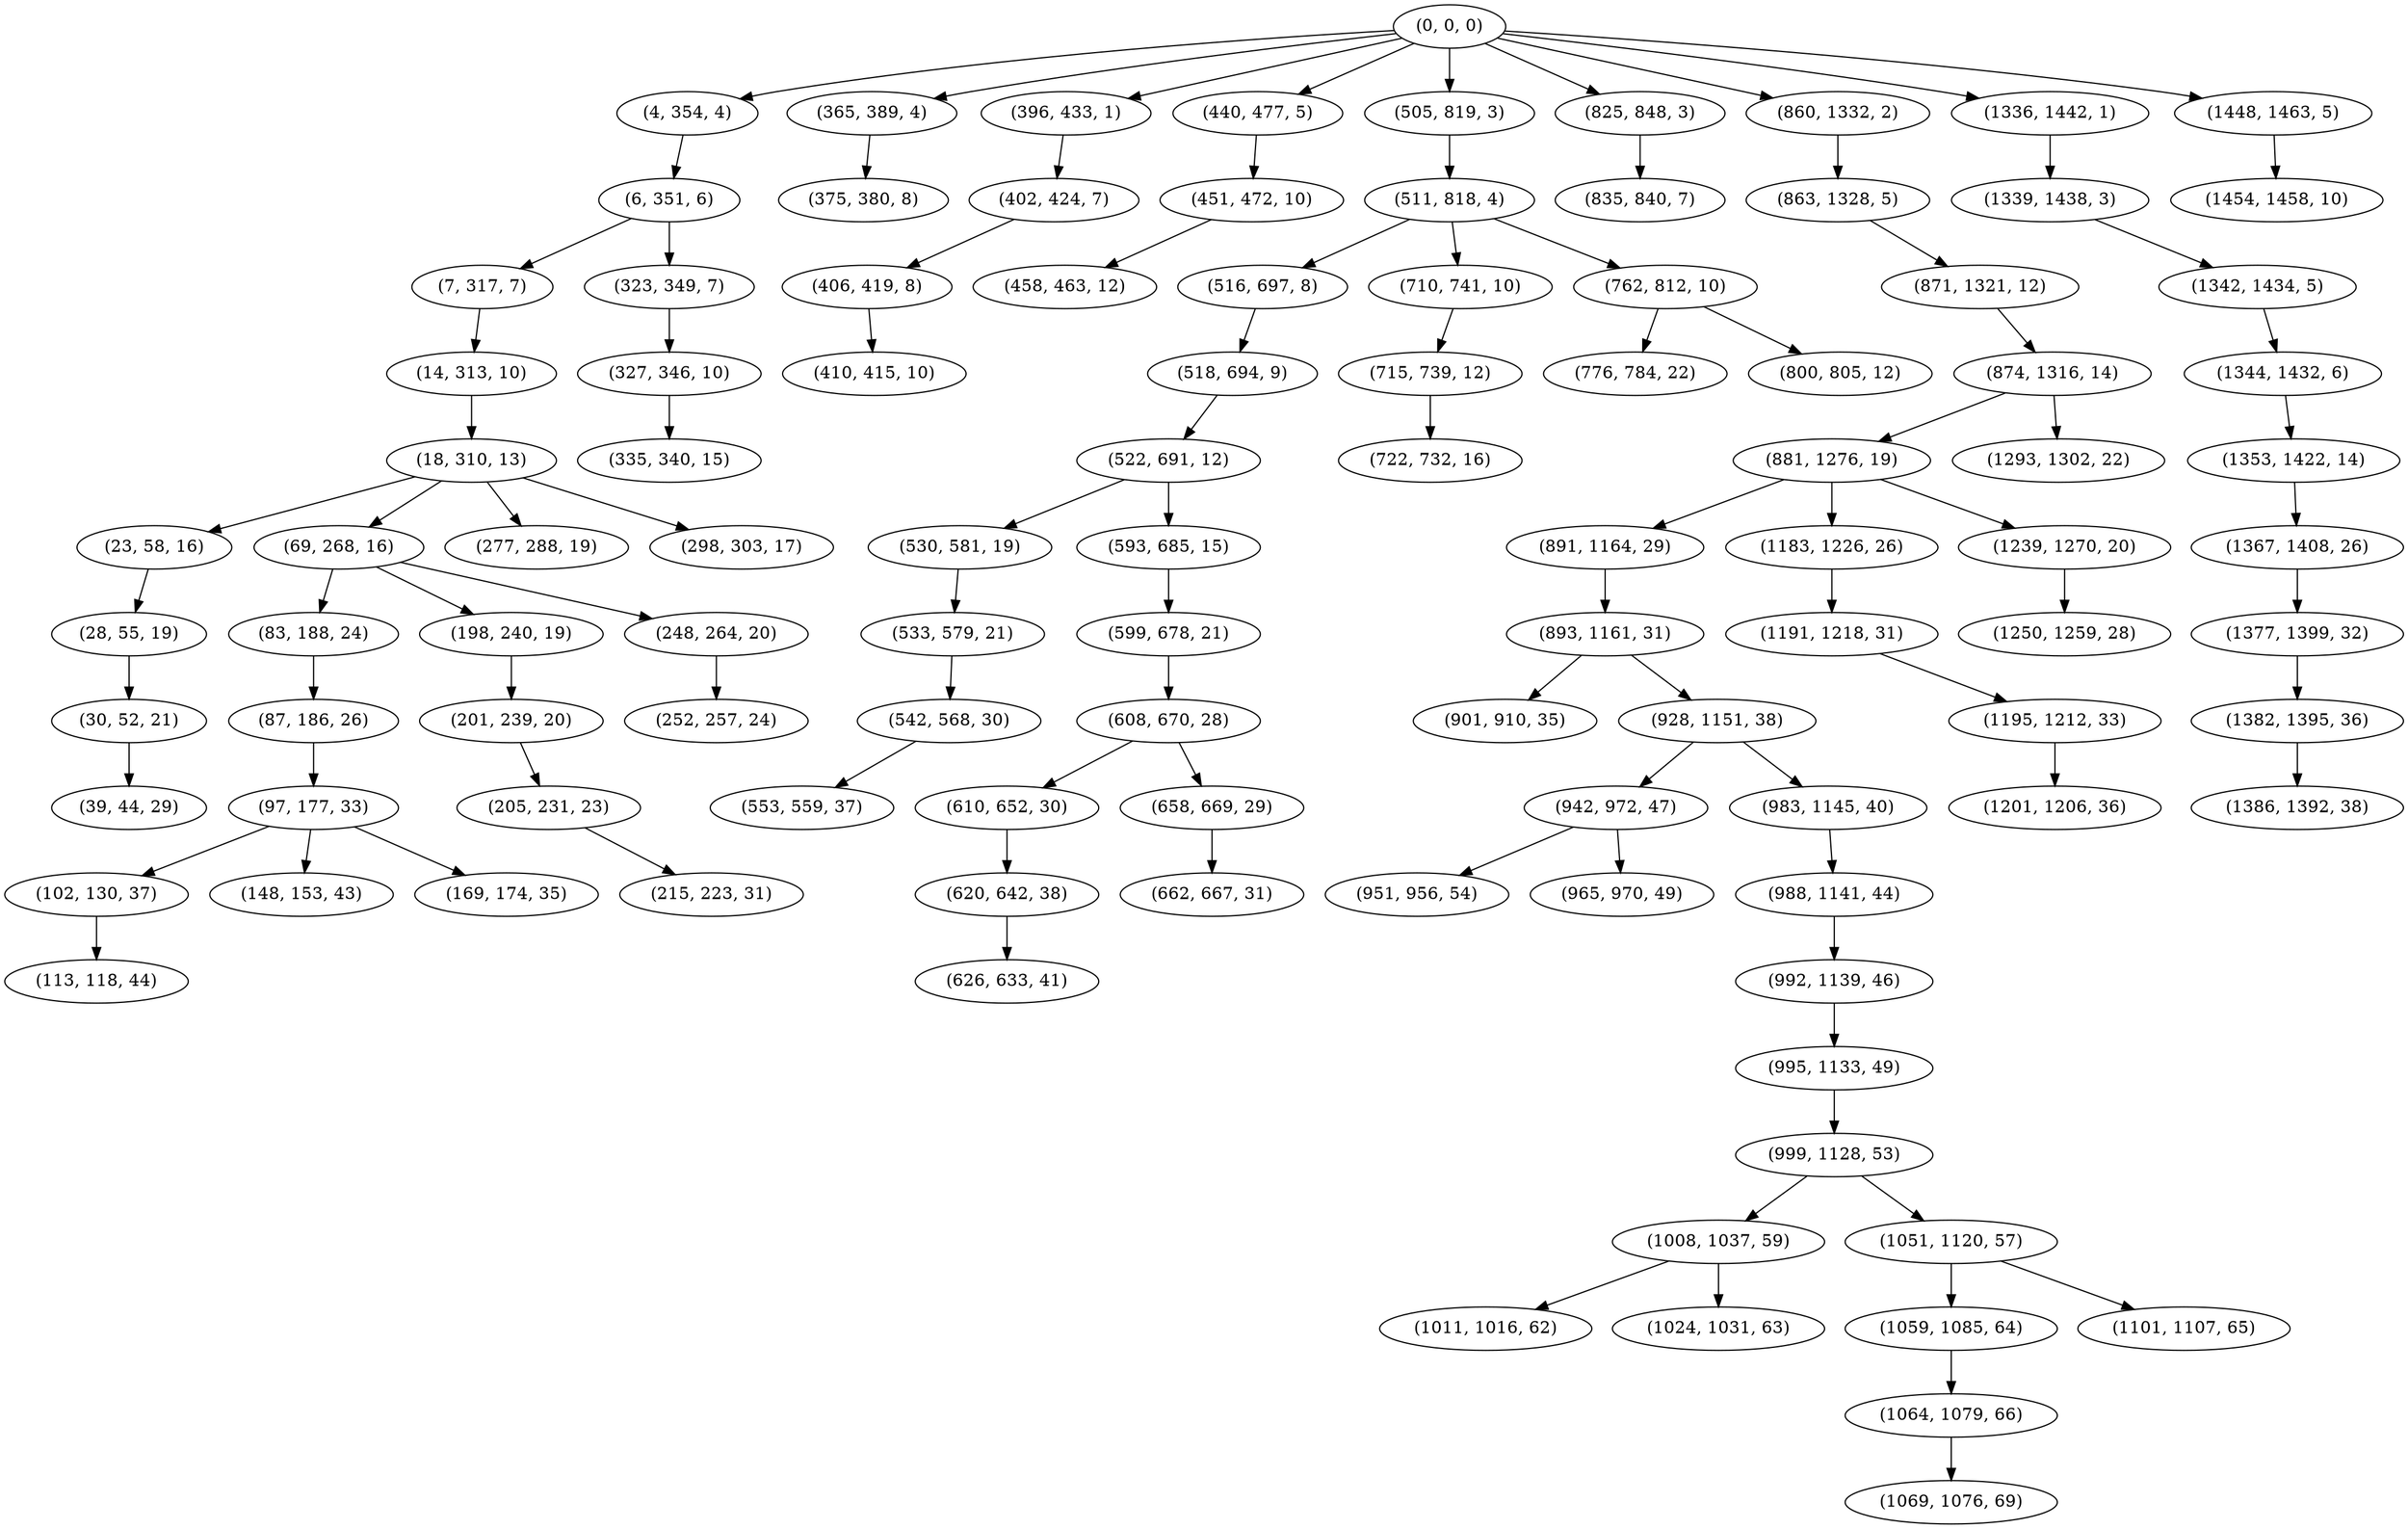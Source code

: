 digraph tree {
    "(0, 0, 0)";
    "(4, 354, 4)";
    "(6, 351, 6)";
    "(7, 317, 7)";
    "(14, 313, 10)";
    "(18, 310, 13)";
    "(23, 58, 16)";
    "(28, 55, 19)";
    "(30, 52, 21)";
    "(39, 44, 29)";
    "(69, 268, 16)";
    "(83, 188, 24)";
    "(87, 186, 26)";
    "(97, 177, 33)";
    "(102, 130, 37)";
    "(113, 118, 44)";
    "(148, 153, 43)";
    "(169, 174, 35)";
    "(198, 240, 19)";
    "(201, 239, 20)";
    "(205, 231, 23)";
    "(215, 223, 31)";
    "(248, 264, 20)";
    "(252, 257, 24)";
    "(277, 288, 19)";
    "(298, 303, 17)";
    "(323, 349, 7)";
    "(327, 346, 10)";
    "(335, 340, 15)";
    "(365, 389, 4)";
    "(375, 380, 8)";
    "(396, 433, 1)";
    "(402, 424, 7)";
    "(406, 419, 8)";
    "(410, 415, 10)";
    "(440, 477, 5)";
    "(451, 472, 10)";
    "(458, 463, 12)";
    "(505, 819, 3)";
    "(511, 818, 4)";
    "(516, 697, 8)";
    "(518, 694, 9)";
    "(522, 691, 12)";
    "(530, 581, 19)";
    "(533, 579, 21)";
    "(542, 568, 30)";
    "(553, 559, 37)";
    "(593, 685, 15)";
    "(599, 678, 21)";
    "(608, 670, 28)";
    "(610, 652, 30)";
    "(620, 642, 38)";
    "(626, 633, 41)";
    "(658, 669, 29)";
    "(662, 667, 31)";
    "(710, 741, 10)";
    "(715, 739, 12)";
    "(722, 732, 16)";
    "(762, 812, 10)";
    "(776, 784, 22)";
    "(800, 805, 12)";
    "(825, 848, 3)";
    "(835, 840, 7)";
    "(860, 1332, 2)";
    "(863, 1328, 5)";
    "(871, 1321, 12)";
    "(874, 1316, 14)";
    "(881, 1276, 19)";
    "(891, 1164, 29)";
    "(893, 1161, 31)";
    "(901, 910, 35)";
    "(928, 1151, 38)";
    "(942, 972, 47)";
    "(951, 956, 54)";
    "(965, 970, 49)";
    "(983, 1145, 40)";
    "(988, 1141, 44)";
    "(992, 1139, 46)";
    "(995, 1133, 49)";
    "(999, 1128, 53)";
    "(1008, 1037, 59)";
    "(1011, 1016, 62)";
    "(1024, 1031, 63)";
    "(1051, 1120, 57)";
    "(1059, 1085, 64)";
    "(1064, 1079, 66)";
    "(1069, 1076, 69)";
    "(1101, 1107, 65)";
    "(1183, 1226, 26)";
    "(1191, 1218, 31)";
    "(1195, 1212, 33)";
    "(1201, 1206, 36)";
    "(1239, 1270, 20)";
    "(1250, 1259, 28)";
    "(1293, 1302, 22)";
    "(1336, 1442, 1)";
    "(1339, 1438, 3)";
    "(1342, 1434, 5)";
    "(1344, 1432, 6)";
    "(1353, 1422, 14)";
    "(1367, 1408, 26)";
    "(1377, 1399, 32)";
    "(1382, 1395, 36)";
    "(1386, 1392, 38)";
    "(1448, 1463, 5)";
    "(1454, 1458, 10)";
    "(0, 0, 0)" -> "(4, 354, 4)";
    "(0, 0, 0)" -> "(365, 389, 4)";
    "(0, 0, 0)" -> "(396, 433, 1)";
    "(0, 0, 0)" -> "(440, 477, 5)";
    "(0, 0, 0)" -> "(505, 819, 3)";
    "(0, 0, 0)" -> "(825, 848, 3)";
    "(0, 0, 0)" -> "(860, 1332, 2)";
    "(0, 0, 0)" -> "(1336, 1442, 1)";
    "(0, 0, 0)" -> "(1448, 1463, 5)";
    "(4, 354, 4)" -> "(6, 351, 6)";
    "(6, 351, 6)" -> "(7, 317, 7)";
    "(6, 351, 6)" -> "(323, 349, 7)";
    "(7, 317, 7)" -> "(14, 313, 10)";
    "(14, 313, 10)" -> "(18, 310, 13)";
    "(18, 310, 13)" -> "(23, 58, 16)";
    "(18, 310, 13)" -> "(69, 268, 16)";
    "(18, 310, 13)" -> "(277, 288, 19)";
    "(18, 310, 13)" -> "(298, 303, 17)";
    "(23, 58, 16)" -> "(28, 55, 19)";
    "(28, 55, 19)" -> "(30, 52, 21)";
    "(30, 52, 21)" -> "(39, 44, 29)";
    "(69, 268, 16)" -> "(83, 188, 24)";
    "(69, 268, 16)" -> "(198, 240, 19)";
    "(69, 268, 16)" -> "(248, 264, 20)";
    "(83, 188, 24)" -> "(87, 186, 26)";
    "(87, 186, 26)" -> "(97, 177, 33)";
    "(97, 177, 33)" -> "(102, 130, 37)";
    "(97, 177, 33)" -> "(148, 153, 43)";
    "(97, 177, 33)" -> "(169, 174, 35)";
    "(102, 130, 37)" -> "(113, 118, 44)";
    "(198, 240, 19)" -> "(201, 239, 20)";
    "(201, 239, 20)" -> "(205, 231, 23)";
    "(205, 231, 23)" -> "(215, 223, 31)";
    "(248, 264, 20)" -> "(252, 257, 24)";
    "(323, 349, 7)" -> "(327, 346, 10)";
    "(327, 346, 10)" -> "(335, 340, 15)";
    "(365, 389, 4)" -> "(375, 380, 8)";
    "(396, 433, 1)" -> "(402, 424, 7)";
    "(402, 424, 7)" -> "(406, 419, 8)";
    "(406, 419, 8)" -> "(410, 415, 10)";
    "(440, 477, 5)" -> "(451, 472, 10)";
    "(451, 472, 10)" -> "(458, 463, 12)";
    "(505, 819, 3)" -> "(511, 818, 4)";
    "(511, 818, 4)" -> "(516, 697, 8)";
    "(511, 818, 4)" -> "(710, 741, 10)";
    "(511, 818, 4)" -> "(762, 812, 10)";
    "(516, 697, 8)" -> "(518, 694, 9)";
    "(518, 694, 9)" -> "(522, 691, 12)";
    "(522, 691, 12)" -> "(530, 581, 19)";
    "(522, 691, 12)" -> "(593, 685, 15)";
    "(530, 581, 19)" -> "(533, 579, 21)";
    "(533, 579, 21)" -> "(542, 568, 30)";
    "(542, 568, 30)" -> "(553, 559, 37)";
    "(593, 685, 15)" -> "(599, 678, 21)";
    "(599, 678, 21)" -> "(608, 670, 28)";
    "(608, 670, 28)" -> "(610, 652, 30)";
    "(608, 670, 28)" -> "(658, 669, 29)";
    "(610, 652, 30)" -> "(620, 642, 38)";
    "(620, 642, 38)" -> "(626, 633, 41)";
    "(658, 669, 29)" -> "(662, 667, 31)";
    "(710, 741, 10)" -> "(715, 739, 12)";
    "(715, 739, 12)" -> "(722, 732, 16)";
    "(762, 812, 10)" -> "(776, 784, 22)";
    "(762, 812, 10)" -> "(800, 805, 12)";
    "(825, 848, 3)" -> "(835, 840, 7)";
    "(860, 1332, 2)" -> "(863, 1328, 5)";
    "(863, 1328, 5)" -> "(871, 1321, 12)";
    "(871, 1321, 12)" -> "(874, 1316, 14)";
    "(874, 1316, 14)" -> "(881, 1276, 19)";
    "(874, 1316, 14)" -> "(1293, 1302, 22)";
    "(881, 1276, 19)" -> "(891, 1164, 29)";
    "(881, 1276, 19)" -> "(1183, 1226, 26)";
    "(881, 1276, 19)" -> "(1239, 1270, 20)";
    "(891, 1164, 29)" -> "(893, 1161, 31)";
    "(893, 1161, 31)" -> "(901, 910, 35)";
    "(893, 1161, 31)" -> "(928, 1151, 38)";
    "(928, 1151, 38)" -> "(942, 972, 47)";
    "(928, 1151, 38)" -> "(983, 1145, 40)";
    "(942, 972, 47)" -> "(951, 956, 54)";
    "(942, 972, 47)" -> "(965, 970, 49)";
    "(983, 1145, 40)" -> "(988, 1141, 44)";
    "(988, 1141, 44)" -> "(992, 1139, 46)";
    "(992, 1139, 46)" -> "(995, 1133, 49)";
    "(995, 1133, 49)" -> "(999, 1128, 53)";
    "(999, 1128, 53)" -> "(1008, 1037, 59)";
    "(999, 1128, 53)" -> "(1051, 1120, 57)";
    "(1008, 1037, 59)" -> "(1011, 1016, 62)";
    "(1008, 1037, 59)" -> "(1024, 1031, 63)";
    "(1051, 1120, 57)" -> "(1059, 1085, 64)";
    "(1051, 1120, 57)" -> "(1101, 1107, 65)";
    "(1059, 1085, 64)" -> "(1064, 1079, 66)";
    "(1064, 1079, 66)" -> "(1069, 1076, 69)";
    "(1183, 1226, 26)" -> "(1191, 1218, 31)";
    "(1191, 1218, 31)" -> "(1195, 1212, 33)";
    "(1195, 1212, 33)" -> "(1201, 1206, 36)";
    "(1239, 1270, 20)" -> "(1250, 1259, 28)";
    "(1336, 1442, 1)" -> "(1339, 1438, 3)";
    "(1339, 1438, 3)" -> "(1342, 1434, 5)";
    "(1342, 1434, 5)" -> "(1344, 1432, 6)";
    "(1344, 1432, 6)" -> "(1353, 1422, 14)";
    "(1353, 1422, 14)" -> "(1367, 1408, 26)";
    "(1367, 1408, 26)" -> "(1377, 1399, 32)";
    "(1377, 1399, 32)" -> "(1382, 1395, 36)";
    "(1382, 1395, 36)" -> "(1386, 1392, 38)";
    "(1448, 1463, 5)" -> "(1454, 1458, 10)";
}
